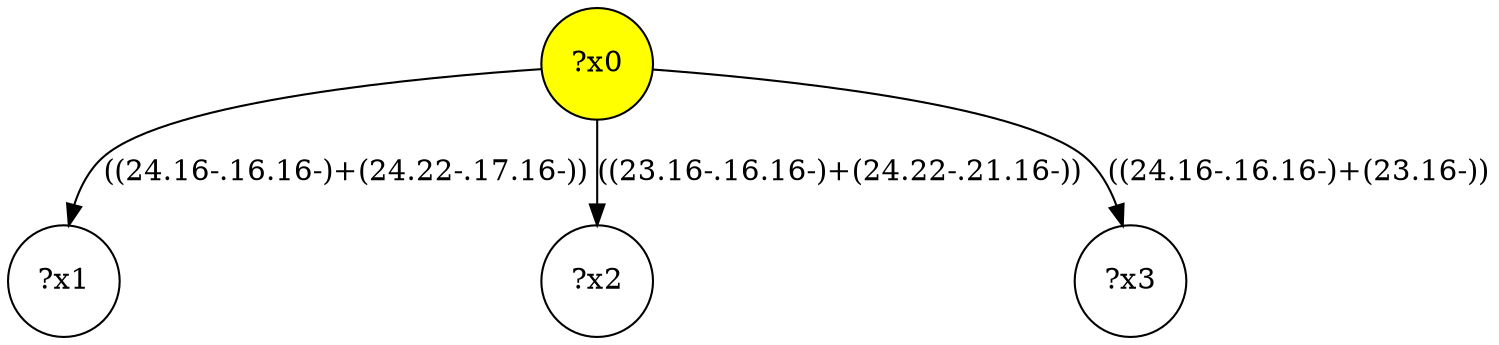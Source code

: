 digraph g {
	x0 [fillcolor="yellow", style="filled," shape=circle, label="?x0"];
	x1 [shape=circle, label="?x1"];
	x0 -> x1 [label="((24.16-.16.16-)+(24.22-.17.16-))"];
	x2 [shape=circle, label="?x2"];
	x0 -> x2 [label="((23.16-.16.16-)+(24.22-.21.16-))"];
	x3 [shape=circle, label="?x3"];
	x0 -> x3 [label="((24.16-.16.16-)+(23.16-))"];
}
